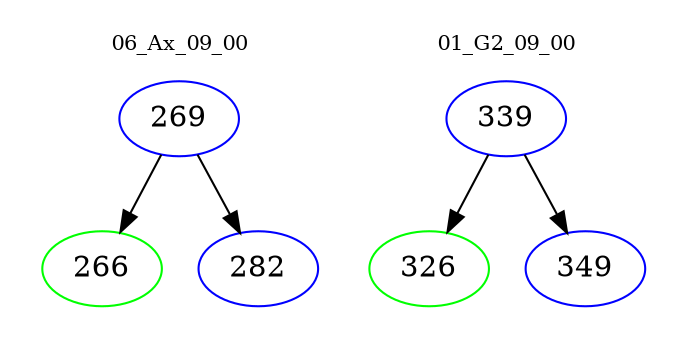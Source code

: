 digraph{
subgraph cluster_0 {
color = white
label = "06_Ax_09_00";
fontsize=10;
T0_269 [label="269", color="blue"]
T0_269 -> T0_266 [color="black"]
T0_266 [label="266", color="green"]
T0_269 -> T0_282 [color="black"]
T0_282 [label="282", color="blue"]
}
subgraph cluster_1 {
color = white
label = "01_G2_09_00";
fontsize=10;
T1_339 [label="339", color="blue"]
T1_339 -> T1_326 [color="black"]
T1_326 [label="326", color="green"]
T1_339 -> T1_349 [color="black"]
T1_349 [label="349", color="blue"]
}
}
